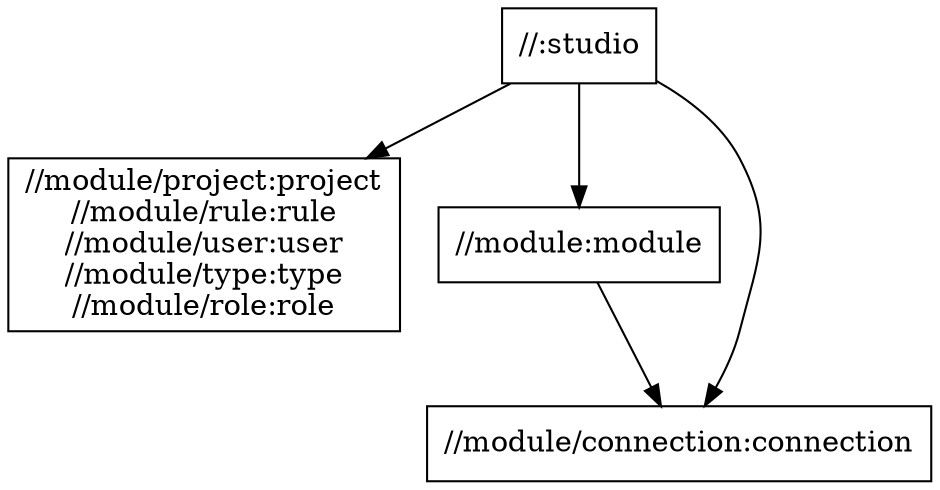 digraph mygraph {
  node [shape=box];
  "//:studio"
  "//:studio" -> "//module/project:project\n//module/rule:rule\n//module/user:user\n//module/type:type\n//module/role:role"
  "//:studio" -> "//module:module"
  "//:studio" -> "//module/connection:connection"
  "//module/project:project\n//module/rule:rule\n//module/user:user\n//module/type:type\n//module/role:role"
  "//module:module"
  "//module:module" -> "//module/connection:connection"
  "//module/connection:connection"
}
